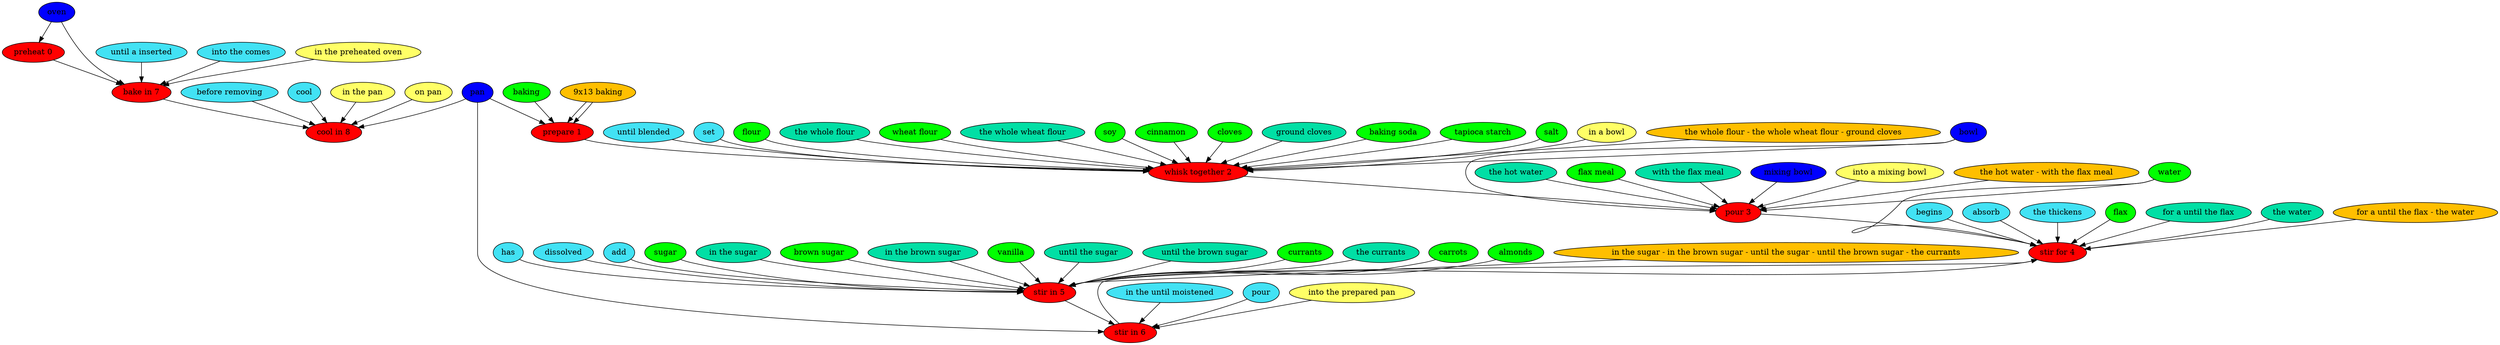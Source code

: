 digraph G {
"preheat 0" [style=filled, fillcolor=red];
oven [style=filled, fillcolor="#0000ff"];
oven -> "preheat 0";
"prepare 1" [style=filled, fillcolor=red];
baking [style=filled, fillcolor=green];
baking -> "prepare 1";
"9x13 baking" [style=filled, fillcolor="#01DFA5"];
"9x13 baking" -> "prepare 1";
pan [style=filled, fillcolor="#0000ff"];
pan -> "prepare 1";
"9x13 baking" [style=filled, fillcolor="#FFBF00"];
"9x13 baking" -> "prepare 1";
"whisk together 2" [style=filled, fillcolor=red];
"until blended" [style=filled, fillcolor="#42e2f4"];
"until blended" -> "whisk together 2";
set [style=filled, fillcolor="#42e2f4"];
set -> "whisk together 2";
flour [style=filled, fillcolor=green];
flour -> "whisk together 2";
"the whole flour" [style=filled, fillcolor="#01DFA5"];
"the whole flour" -> "whisk together 2";
"wheat flour" [style=filled, fillcolor=green];
"wheat flour" -> "whisk together 2";
"the whole wheat flour" [style=filled, fillcolor="#01DFA5"];
"the whole wheat flour" -> "whisk together 2";
soy [style=filled, fillcolor=green];
soy -> "whisk together 2";
cinnamon [style=filled, fillcolor=green];
cinnamon -> "whisk together 2";
cloves [style=filled, fillcolor=green];
cloves -> "whisk together 2";
"ground cloves" [style=filled, fillcolor="#01DFA5"];
"ground cloves" -> "whisk together 2";
"baking soda" [style=filled, fillcolor=green];
"baking soda" -> "whisk together 2";
"tapioca starch" [style=filled, fillcolor=green];
"tapioca starch" -> "whisk together 2";
salt [style=filled, fillcolor=green];
salt -> "whisk together 2";
bowl [style=filled, fillcolor="#0000ff"];
bowl -> "whisk together 2";
"in a bowl" [style=filled, fillcolor="#ffff66"];
"in a bowl" -> "whisk together 2";
"the whole flour - the whole wheat flour - ground cloves" [style=filled, fillcolor="#FFBF00"];
"the whole flour - the whole wheat flour - ground cloves" -> "whisk together 2";
"pour 3" [style=filled, fillcolor=red];
water [style=filled, fillcolor=green];
water -> "pour 3";
"the hot water" [style=filled, fillcolor="#01DFA5"];
"the hot water" -> "pour 3";
"flax meal" [style=filled, fillcolor=green];
"flax meal" -> "pour 3";
"with the flax meal" [style=filled, fillcolor="#01DFA5"];
"with the flax meal" -> "pour 3";
"mixing bowl" [style=filled, fillcolor="#0000ff"];
"mixing bowl" -> "pour 3";
"into a mixing bowl" [style=filled, fillcolor="#ffff66"];
"into a mixing bowl" -> "pour 3";
bowl [style=filled, fillcolor="#0000ff"];
bowl -> "pour 3";
"the hot water - with the flax meal" [style=filled, fillcolor="#FFBF00"];
"the hot water - with the flax meal" -> "pour 3";
"stir for 4" [style=filled, fillcolor=red];
begins [style=filled, fillcolor="#42e2f4"];
begins -> "stir for 4";
absorb [style=filled, fillcolor="#42e2f4"];
absorb -> "stir for 4";
"the thickens" [style=filled, fillcolor="#42e2f4"];
"the thickens" -> "stir for 4";
flax [style=filled, fillcolor=green];
flax -> "stir for 4";
"for a until the flax" [style=filled, fillcolor="#01DFA5"];
"for a until the flax" -> "stir for 4";
water [style=filled, fillcolor=green];
water -> "stir for 4";
"the water" [style=filled, fillcolor="#01DFA5"];
"the water" -> "stir for 4";
"for a until the flax - the water" [style=filled, fillcolor="#FFBF00"];
"for a until the flax - the water" -> "stir for 4";
"stir in 5" [style=filled, fillcolor=red];
has [style=filled, fillcolor="#42e2f4"];
has -> "stir in 5";
dissolved [style=filled, fillcolor="#42e2f4"];
dissolved -> "stir in 5";
add [style=filled, fillcolor="#42e2f4"];
add -> "stir in 5";
sugar [style=filled, fillcolor=green];
sugar -> "stir in 5";
"in the sugar" [style=filled, fillcolor="#01DFA5"];
"in the sugar" -> "stir in 5";
"brown sugar" [style=filled, fillcolor=green];
"brown sugar" -> "stir in 5";
"in the brown sugar" [style=filled, fillcolor="#01DFA5"];
"in the brown sugar" -> "stir in 5";
vanilla [style=filled, fillcolor=green];
vanilla -> "stir in 5";
"until the sugar" [style=filled, fillcolor="#01DFA5"];
"until the sugar" -> "stir in 5";
"until the brown sugar" [style=filled, fillcolor="#01DFA5"];
"until the brown sugar" -> "stir in 5";
currants [style=filled, fillcolor=green];
currants -> "stir in 5";
"the currants" [style=filled, fillcolor="#01DFA5"];
"the currants" -> "stir in 5";
carrots [style=filled, fillcolor=green];
carrots -> "stir in 5";
almonds [style=filled, fillcolor=green];
almonds -> "stir in 5";
"in the sugar - in the brown sugar - until the sugar - until the brown sugar - the currants" [style=filled, fillcolor="#FFBF00"];
"in the sugar - in the brown sugar - until the sugar - until the brown sugar - the currants" -> "stir in 5";
"stir in 6" [style=filled, fillcolor=red];
"in the until moistened" [style=filled, fillcolor="#42e2f4"];
"in the until moistened" -> "stir in 6";
pour [style=filled, fillcolor="#42e2f4"];
pour -> "stir in 6";
pan [style=filled, fillcolor="#0000ff"];
pan -> "stir in 6";
"into the prepared pan" [style=filled, fillcolor="#ffff66"];
"into the prepared pan" -> "stir in 6";
"bake in 7" [style=filled, fillcolor=red];
"until a inserted" [style=filled, fillcolor="#42e2f4"];
"until a inserted" -> "bake in 7";
"into the comes" [style=filled, fillcolor="#42e2f4"];
"into the comes" -> "bake in 7";
oven [style=filled, fillcolor="#0000ff"];
oven -> "bake in 7";
"in the preheated oven" [style=filled, fillcolor="#ffff66"];
"in the preheated oven" -> "bake in 7";
"cool in 8" [style=filled, fillcolor=red];
"before removing" [style=filled, fillcolor="#42e2f4"];
"before removing" -> "cool in 8";
cool [style=filled, fillcolor="#42e2f4"];
cool -> "cool in 8";
pan [style=filled, fillcolor="#0000ff"];
pan -> "cool in 8";
"in the pan" [style=filled, fillcolor="#ffff66"];
"in the pan" -> "cool in 8";
"on pan" [style=filled, fillcolor="#ffff66"];
"on pan" -> "cool in 8";
"preheat 0" -> "bake in 7";
"prepare 1" -> "whisk together 2";
"whisk together 2" -> "pour 3";
"pour 3" -> "stir for 4";
"stir for 4" -> "stir in 5";
"stir in 5" -> "stir in 6";
"stir in 6" -> "stir for 4";
"bake in 7" -> "cool in 8";
}

